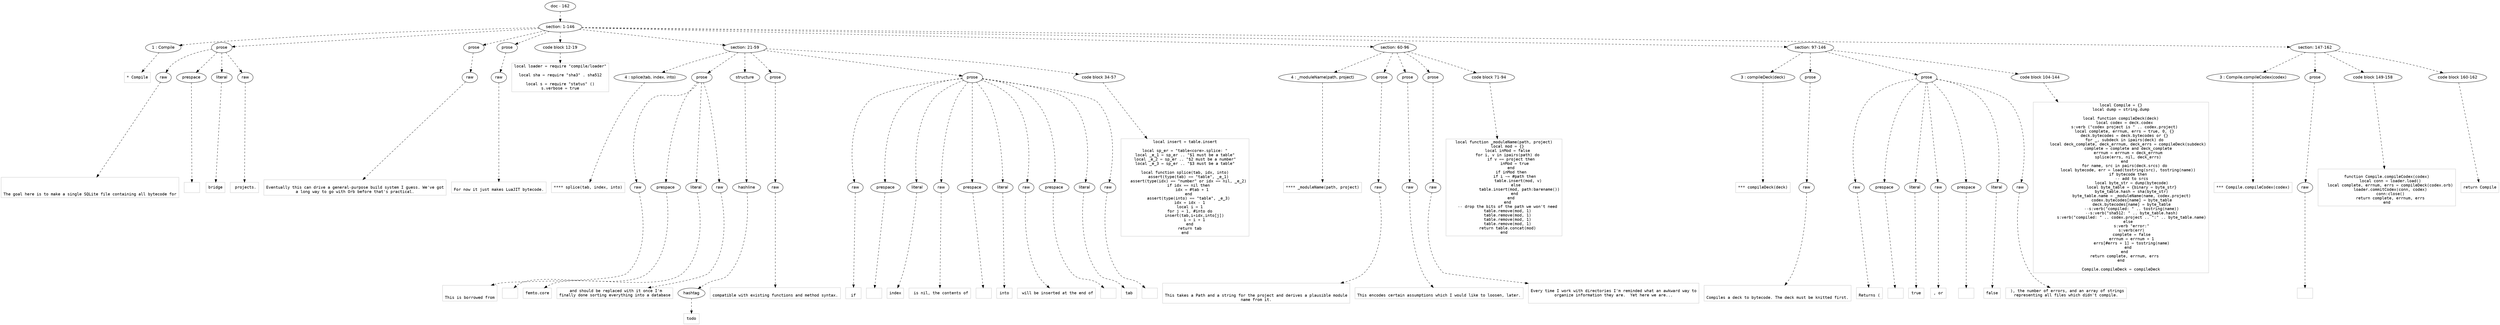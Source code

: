 digraph lpegNode {

node [fontname=Helvetica]
edge [style=dashed]

doc_0 [label="doc - 162"]


doc_0 -> { section_1}
{rank=same; section_1}

section_1 [label="section: 1-146"]


// END RANK doc_0

section_1 -> { header_2 prose_3 prose_4 prose_5 codeblock_6 section_7 section_8 section_9 section_10}
{rank=same; header_2 prose_3 prose_4 prose_5 codeblock_6 section_7 section_8 section_9 section_10}

header_2 [label="1 : Compile"]

prose_3 [label="prose"]

prose_4 [label="prose"]

prose_5 [label="prose"]

codeblock_6 [label="code block 12-19"]

section_7 [label="section: 21-59"]

section_8 [label="section: 60-96"]

section_9 [label="section: 97-146"]

section_10 [label="section: 147-162"]


// END RANK section_1

header_2 -> leaf_11
leaf_11  [color=Gray,shape=rectangle,fontname=Inconsolata,label="* Compile"]
// END RANK header_2

prose_3 -> { raw_12 prespace_13 literal_14 raw_15}
{rank=same; raw_12 prespace_13 literal_14 raw_15}

raw_12 [label="raw"]

prespace_13 [label="prespace"]

literal_14 [label="literal"]

raw_15 [label="raw"]


// END RANK prose_3

raw_12 -> leaf_16
leaf_16  [color=Gray,shape=rectangle,fontname=Inconsolata,label="


The goal here is to make a single SQLite file containing all bytecode for"]
// END RANK raw_12

prespace_13 -> leaf_17
leaf_17  [color=Gray,shape=rectangle,fontname=Inconsolata,label=""]
// END RANK prespace_13

literal_14 -> leaf_18
leaf_18  [color=Gray,shape=rectangle,fontname=Inconsolata,label="bridge"]
// END RANK literal_14

raw_15 -> leaf_19
leaf_19  [color=Gray,shape=rectangle,fontname=Inconsolata,label=" projects.
"]
// END RANK raw_15

prose_4 -> { raw_20}
{rank=same; raw_20}

raw_20 [label="raw"]


// END RANK prose_4

raw_20 -> leaf_21
leaf_21  [color=Gray,shape=rectangle,fontname=Inconsolata,label="
Eventually this can drive a general-purpose build system I guess. We've got
a long way to go with Orb before that's practical.
"]
// END RANK raw_20

prose_5 -> { raw_22}
{rank=same; raw_22}

raw_22 [label="raw"]


// END RANK prose_5

raw_22 -> leaf_23
leaf_23  [color=Gray,shape=rectangle,fontname=Inconsolata,label="
For now it just makes LuaJIT bytecode.
"]
// END RANK raw_22

codeblock_6 -> leaf_24
leaf_24  [color=Gray,shape=rectangle,fontname=Inconsolata,label="local loader = require \"compile/loader\"

local sha = require \"sha3\" . sha512

local s = require \"status\" ()
s.verbose = true"]
// END RANK codeblock_6

section_7 -> { header_25 prose_26 structure_27 prose_28 prose_29 codeblock_30}
{rank=same; header_25 prose_26 structure_27 prose_28 prose_29 codeblock_30}

header_25 [label="4 : splice(tab, index, into)"]

prose_26 [label="prose"]

structure_27 [label="structure"]

prose_28 [label="prose"]

prose_29 [label="prose"]

codeblock_30 [label="code block 34-57"]


// END RANK section_7

header_25 -> leaf_31
leaf_31  [color=Gray,shape=rectangle,fontname=Inconsolata,label="**** splice(tab, index, into)"]
// END RANK header_25

prose_26 -> { raw_32 prespace_33 literal_34 raw_35}
{rank=same; raw_32 prespace_33 literal_34 raw_35}

raw_32 [label="raw"]

prespace_33 [label="prespace"]

literal_34 [label="literal"]

raw_35 [label="raw"]


// END RANK prose_26

raw_32 -> leaf_36
leaf_36  [color=Gray,shape=rectangle,fontname=Inconsolata,label="

This is borrowed from"]
// END RANK raw_32

prespace_33 -> leaf_37
leaf_37  [color=Gray,shape=rectangle,fontname=Inconsolata,label=" "]
// END RANK prespace_33

literal_34 -> leaf_38
leaf_38  [color=Gray,shape=rectangle,fontname=Inconsolata,label="femto.core"]
// END RANK literal_34

raw_35 -> leaf_39
leaf_39  [color=Gray,shape=rectangle,fontname=Inconsolata,label=" and should be replaced with it once I'm
finally done sorting everything into a database
"]
// END RANK raw_35

structure_27 -> { hashline_40}
{rank=same; hashline_40}

hashline_40 [label="hashline"]


// END RANK structure_27

hashline_40 -> { hashtag_41}
{rank=same; hashtag_41}

hashtag_41 [label="hashtag"]


// END RANK hashline_40

hashtag_41 -> leaf_42
leaf_42  [color=Gray,shape=rectangle,fontname=Inconsolata,label="todo"]
// END RANK hashtag_41

prose_28 -> { raw_43}
{rank=same; raw_43}

raw_43 [label="raw"]


// END RANK prose_28

raw_43 -> leaf_44
leaf_44  [color=Gray,shape=rectangle,fontname=Inconsolata,label="
compatible with existing functions and method syntax.
"]
// END RANK raw_43

prose_29 -> { raw_45 prespace_46 literal_47 raw_48 prespace_49 literal_50 raw_51 prespace_52 literal_53 raw_54}
{rank=same; raw_45 prespace_46 literal_47 raw_48 prespace_49 literal_50 raw_51 prespace_52 literal_53 raw_54}

raw_45 [label="raw"]

prespace_46 [label="prespace"]

literal_47 [label="literal"]

raw_48 [label="raw"]

prespace_49 [label="prespace"]

literal_50 [label="literal"]

raw_51 [label="raw"]

prespace_52 [label="prespace"]

literal_53 [label="literal"]

raw_54 [label="raw"]


// END RANK prose_29

raw_45 -> leaf_55
leaf_55  [color=Gray,shape=rectangle,fontname=Inconsolata,label="
if"]
// END RANK raw_45

prespace_46 -> leaf_56
leaf_56  [color=Gray,shape=rectangle,fontname=Inconsolata,label=" "]
// END RANK prespace_46

literal_47 -> leaf_57
leaf_57  [color=Gray,shape=rectangle,fontname=Inconsolata,label="index"]
// END RANK literal_47

raw_48 -> leaf_58
leaf_58  [color=Gray,shape=rectangle,fontname=Inconsolata,label=" is nil, the contents of"]
// END RANK raw_48

prespace_49 -> leaf_59
leaf_59  [color=Gray,shape=rectangle,fontname=Inconsolata,label=" "]
// END RANK prespace_49

literal_50 -> leaf_60
leaf_60  [color=Gray,shape=rectangle,fontname=Inconsolata,label="into"]
// END RANK literal_50

raw_51 -> leaf_61
leaf_61  [color=Gray,shape=rectangle,fontname=Inconsolata,label=" will be inserted at the end of"]
// END RANK raw_51

prespace_52 -> leaf_62
leaf_62  [color=Gray,shape=rectangle,fontname=Inconsolata,label=""]
// END RANK prespace_52

literal_53 -> leaf_63
leaf_63  [color=Gray,shape=rectangle,fontname=Inconsolata,label="tab"]
// END RANK literal_53

raw_54 -> leaf_64
leaf_64  [color=Gray,shape=rectangle,fontname=Inconsolata,label="
"]
// END RANK raw_54

codeblock_30 -> leaf_65
leaf_65  [color=Gray,shape=rectangle,fontname=Inconsolata,label="local insert = table.insert

local sp_er = \"table<core>.splice: \"
local _e_1 = sp_er .. \"$1 must be a table\"
local _e_2 = sp_er .. \"$2 must be a number\"
local _e_3 = sp_er .. \"$3 must be a table\"

local function splice(tab, idx, into)
   assert(type(tab) == \"table\", _e_1)
   assert(type(idx) == \"number\" or idx == nil, _e_2)
   if idx == nil then
      idx = #tab + 1
   end
   assert(type(into) == \"table\", _e_3)
    idx = idx - 1
    local i = 1
    for j = 1, #into do
        insert(tab,i+idx,into[j])
        i = i + 1
    end
    return tab
end"]
// END RANK codeblock_30

section_8 -> { header_66 prose_67 prose_68 prose_69 codeblock_70}
{rank=same; header_66 prose_67 prose_68 prose_69 codeblock_70}

header_66 [label="4 : _moduleName(path, project)"]

prose_67 [label="prose"]

prose_68 [label="prose"]

prose_69 [label="prose"]

codeblock_70 [label="code block 71-94"]


// END RANK section_8

header_66 -> leaf_71
leaf_71  [color=Gray,shape=rectangle,fontname=Inconsolata,label="**** _moduleName(path, project)"]
// END RANK header_66

prose_67 -> { raw_72}
{rank=same; raw_72}

raw_72 [label="raw"]


// END RANK prose_67

raw_72 -> leaf_73
leaf_73  [color=Gray,shape=rectangle,fontname=Inconsolata,label="

This takes a Path and a string for the project and derives a plausible module
name from it.
"]
// END RANK raw_72

prose_68 -> { raw_74}
{rank=same; raw_74}

raw_74 [label="raw"]


// END RANK prose_68

raw_74 -> leaf_75
leaf_75  [color=Gray,shape=rectangle,fontname=Inconsolata,label="
This encodes certain assumptions which I would like to loosen, later.
"]
// END RANK raw_74

prose_69 -> { raw_76}
{rank=same; raw_76}

raw_76 [label="raw"]


// END RANK prose_69

raw_76 -> leaf_77
leaf_77  [color=Gray,shape=rectangle,fontname=Inconsolata,label="
Every time I work with directories I'm reminded what an awkward way to
organize information they are.  Yet here we are...

"]
// END RANK raw_76

codeblock_70 -> leaf_78
leaf_78  [color=Gray,shape=rectangle,fontname=Inconsolata,label="local function _moduleName(path, project)
   local mod = {}
   local inMod = false
   for i, v in ipairs(path) do
      if v == project then
         inMod = true
      end
      if inMod then
         if i ~= #path then
            table.insert(mod, v)
          else
             table.insert(mod, path:barename())
         end
      end
   end
   -- drop the bits of the path we won't need
   table.remove(mod, 1)
   table.remove(mod, 1)
   table.remove(mod, 1)
   table.remove(mod, 1)
   return table.concat(mod)
end"]
// END RANK codeblock_70

section_9 -> { header_79 prose_80 prose_81 codeblock_82}
{rank=same; header_79 prose_80 prose_81 codeblock_82}

header_79 [label="3 : compileDeck(deck)"]

prose_80 [label="prose"]

prose_81 [label="prose"]

codeblock_82 [label="code block 104-144"]


// END RANK section_9

header_79 -> leaf_83
leaf_83  [color=Gray,shape=rectangle,fontname=Inconsolata,label="*** compileDeck(deck)"]
// END RANK header_79

prose_80 -> { raw_84}
{rank=same; raw_84}

raw_84 [label="raw"]


// END RANK prose_80

raw_84 -> leaf_85
leaf_85  [color=Gray,shape=rectangle,fontname=Inconsolata,label="

Compiles a deck to bytecode. The deck must be knitted first.
"]
// END RANK raw_84

prose_81 -> { raw_86 prespace_87 literal_88 raw_89 prespace_90 literal_91 raw_92}
{rank=same; raw_86 prespace_87 literal_88 raw_89 prespace_90 literal_91 raw_92}

raw_86 [label="raw"]

prespace_87 [label="prespace"]

literal_88 [label="literal"]

raw_89 [label="raw"]

prespace_90 [label="prespace"]

literal_91 [label="literal"]

raw_92 [label="raw"]


// END RANK prose_81

raw_86 -> leaf_93
leaf_93  [color=Gray,shape=rectangle,fontname=Inconsolata,label="
Returns ("]
// END RANK raw_86

prespace_87 -> leaf_94
leaf_94  [color=Gray,shape=rectangle,fontname=Inconsolata,label=" "]
// END RANK prespace_87

literal_88 -> leaf_95
leaf_95  [color=Gray,shape=rectangle,fontname=Inconsolata,label="true"]
// END RANK literal_88

raw_89 -> leaf_96
leaf_96  [color=Gray,shape=rectangle,fontname=Inconsolata,label=", or"]
// END RANK raw_89

prespace_90 -> leaf_97
leaf_97  [color=Gray,shape=rectangle,fontname=Inconsolata,label=" "]
// END RANK prespace_90

literal_91 -> leaf_98
leaf_98  [color=Gray,shape=rectangle,fontname=Inconsolata,label="false"]
// END RANK literal_91

raw_92 -> leaf_99
leaf_99  [color=Gray,shape=rectangle,fontname=Inconsolata,label=" ), the number of errors, and an array of strings
representing all files which didn't compile.
"]
// END RANK raw_92

codeblock_82 -> leaf_100
leaf_100  [color=Gray,shape=rectangle,fontname=Inconsolata,label="local Compile = {}
local dump = string.dump

local function compileDeck(deck)
   local codex = deck.codex
   s:verb (\"codex project is \" .. codex.project)
   local complete, errnum, errs = true, 0, {}
   deck.bytecodes = deck.bytecodes or {}
   for _, subdeck in ipairs(deck) do
      local deck_complete, deck_errnum, deck_errs = compileDeck(subdeck)
      complete = complete and deck_complete
      errnum = errnum + deck_errnum
      splice(errs, nil, deck_errs)
   end
   for name, src in pairs(deck.srcs) do
      local bytecode, err = load(tostring(src), tostring(name))
      if bytecode then
         -- add to srcs
         local byte_str = dump(bytecode)
         local byte_table = {binary = byte_str}
         byte_table.hash = sha(byte_str)
         byte_table.name = _moduleName(name, codex.project)
         codex.bytecodes[name] = byte_table
         deck.bytecodes[name] = byte_table
         --s:verb(\"compiled: \" .. tostring(name))
         --s:verb(\"sha512: \" .. byte_table.hash)
         s:verb(\"compiled: \" .. codex.project .. \":\" .. byte_table.name)
      else
         s:verb \"error:\"
         s:verb(err)
         complete = false
         errnum = errnum + 1
         errs[#errs + 1] = tostring(name)
      end
   end
   return complete, errnum, errs
end

Compile.compileDeck = compileDeck"]
// END RANK codeblock_82

section_10 -> { header_101 prose_102 codeblock_103 codeblock_104}
{rank=same; header_101 prose_102 codeblock_103 codeblock_104}

header_101 [label="3 : Compile.compileCodex(codex)"]

prose_102 [label="prose"]

codeblock_103 [label="code block 149-158"]

codeblock_104 [label="code block 160-162"]


// END RANK section_10

header_101 -> leaf_105
leaf_105  [color=Gray,shape=rectangle,fontname=Inconsolata,label="*** Compile.compileCodex(codex)"]
// END RANK header_101

prose_102 -> { raw_106}
{rank=same; raw_106}

raw_106 [label="raw"]


// END RANK prose_102

raw_106 -> leaf_107
leaf_107  [color=Gray,shape=rectangle,fontname=Inconsolata,label="
"]
// END RANK raw_106

codeblock_103 -> leaf_108
leaf_108  [color=Gray,shape=rectangle,fontname=Inconsolata,label="
function Compile.compileCodex(codex)
   local conn = loader.load()
   local complete, errnum, errs = compileDeck(codex.orb)
   loader.commitCodex(conn, codex)
   conn:close()
   return complete, errnum, errs
end"]
// END RANK codeblock_103

codeblock_104 -> leaf_109
leaf_109  [color=Gray,shape=rectangle,fontname=Inconsolata,label="return Compile"]
// END RANK codeblock_104


}
